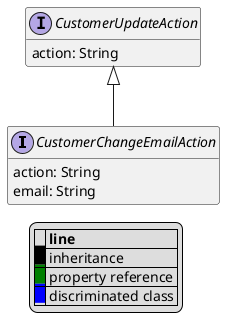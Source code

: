 @startuml

hide empty fields
hide empty methods
legend
|= |= line |
|<back:black>   </back>| inheritance |
|<back:green>   </back>| property reference |
|<back:blue>   </back>| discriminated class |
endlegend
interface CustomerChangeEmailAction [[CustomerChangeEmailAction.svg]] extends CustomerUpdateAction {
    action: String
    email: String
}
interface CustomerUpdateAction [[CustomerUpdateAction.svg]]  {
    action: String
}





@enduml
